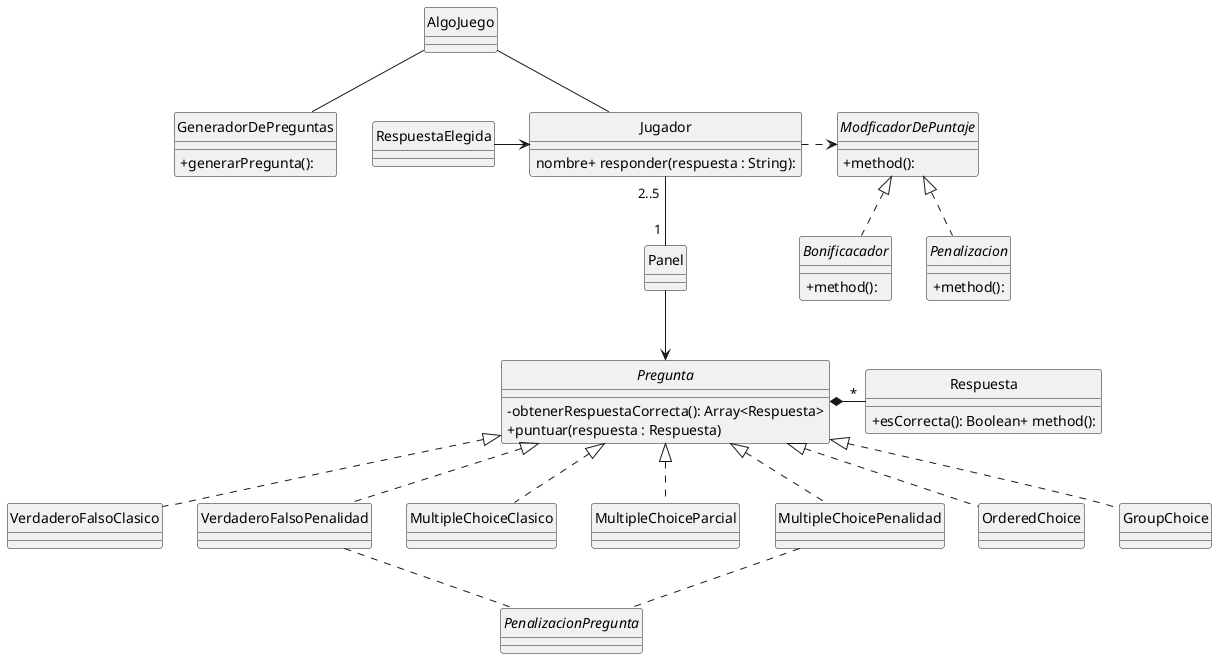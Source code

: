 @startuml
'https://plantuml.com/class-diagram'
hide circle
skinparam classAttributeIconSize 0
skinparam monochrome true

class Jugador {

nombre+ responder(respuesta : String):
}

class Panel {

}

class GeneradorDePreguntas{

    + generarPregunta():
}

class AlgoJuego{

}

interface Pregunta {
    -obtenerRespuestaCorrecta(): Array<Respuesta>
    + puntuar(respuesta : Respuesta)
}

interface ModficadorDePuntaje {
    + method():
}


interface Bonificacador {
    + method():
}

interface Penalizacion {
    + method():
}

class VerdaderoFalsoClasico {

}

class VerdaderoFalsoPenalidad {

}

class MultipleChoiceClasico {

}

class MultipleChoiceParcial {

}

class MultipleChoicePenalidad {

}

class OrderedChoice {

}

class GroupChoice {

}

interface PenalizacionPregunta {

}

class Respuesta{
    +esCorrecta(): Boolean+ method():
}

class RespuestaElegida{

}


ModficadorDePuntaje <|.. Bonificacador
ModficadorDePuntaje <|.. Penalizacion


AlgoJuego -- Jugador
AlgoJuego-- GeneradorDePreguntas
Panel --> Pregunta
Pregunta *-"*"Respuesta

Pregunta <|.. VerdaderoFalsoClasico
Pregunta <|.. VerdaderoFalsoPenalidad
Pregunta <|.. MultipleChoiceClasico
Pregunta <|.. MultipleChoiceParcial
Pregunta <|.. MultipleChoicePenalidad
Pregunta <|.. OrderedChoice
Pregunta <|.. GroupChoice

RespuestaElegida -> Jugador


Jugador "2..5 "--"1 " Panel
Jugador .> ModficadorDePuntaje


VerdaderoFalsoPenalidad .. PenalizacionPregunta
MultipleChoicePenalidad.. PenalizacionPregunta

@enduml
